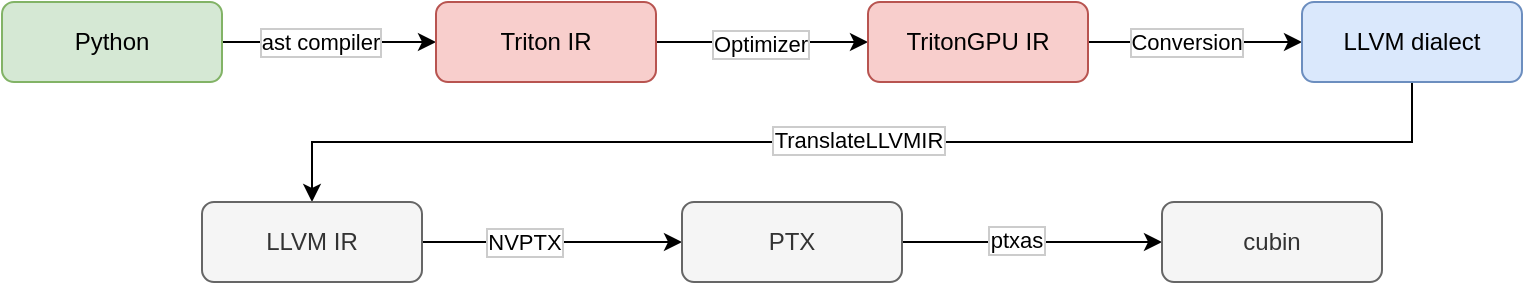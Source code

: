 <mxfile version="20.5.3" type="github">
  <diagram id="nCMCtI_0fGmXLX7nTU4V" name="第 1 页">
    <mxGraphModel dx="926" dy="752" grid="1" gridSize="10" guides="1" tooltips="1" connect="1" arrows="1" fold="1" page="1" pageScale="1" pageWidth="827" pageHeight="1169" math="0" shadow="0">
      <root>
        <mxCell id="0" />
        <mxCell id="1" parent="0" />
        <mxCell id="FMdcrydQJysGpQUzG1MX-5" value="" style="edgeStyle=orthogonalEdgeStyle;rounded=0;orthogonalLoop=1;jettySize=auto;html=1;" edge="1" parent="1" source="_bKhbQ4zFmAfNgiu8Np8-1" target="_bKhbQ4zFmAfNgiu8Np8-2">
          <mxGeometry relative="1" as="geometry" />
        </mxCell>
        <mxCell id="FMdcrydQJysGpQUzG1MX-26" value="ast compiler" style="edgeLabel;html=1;align=center;verticalAlign=middle;resizable=0;points=[];labelBorderColor=#CCCCCC;" vertex="1" connectable="0" parent="FMdcrydQJysGpQUzG1MX-5">
          <mxGeometry x="-0.14" relative="1" as="geometry">
            <mxPoint x="3" as="offset" />
          </mxGeometry>
        </mxCell>
        <mxCell id="_bKhbQ4zFmAfNgiu8Np8-1" value="Python" style="rounded=1;whiteSpace=wrap;html=1;fillColor=#d5e8d4;strokeColor=#82b366;" parent="1" vertex="1">
          <mxGeometry x="10" y="130" width="110" height="40" as="geometry" />
        </mxCell>
        <mxCell id="FMdcrydQJysGpQUzG1MX-6" value="" style="edgeStyle=orthogonalEdgeStyle;rounded=0;orthogonalLoop=1;jettySize=auto;html=1;" edge="1" parent="1" source="_bKhbQ4zFmAfNgiu8Np8-2" target="_bKhbQ4zFmAfNgiu8Np8-3">
          <mxGeometry relative="1" as="geometry" />
        </mxCell>
        <mxCell id="FMdcrydQJysGpQUzG1MX-27" value="Optimizer" style="edgeLabel;html=1;align=center;verticalAlign=middle;resizable=0;points=[];labelBorderColor=#CCCCCC;" vertex="1" connectable="0" parent="FMdcrydQJysGpQUzG1MX-6">
          <mxGeometry x="-0.019" y="-1" relative="1" as="geometry">
            <mxPoint as="offset" />
          </mxGeometry>
        </mxCell>
        <mxCell id="_bKhbQ4zFmAfNgiu8Np8-2" value="Triton IR" style="rounded=1;whiteSpace=wrap;html=1;fillColor=#f8cecc;strokeColor=#b85450;" parent="1" vertex="1">
          <mxGeometry x="227" y="130" width="110" height="40" as="geometry" />
        </mxCell>
        <mxCell id="FMdcrydQJysGpQUzG1MX-7" value="" style="edgeStyle=orthogonalEdgeStyle;rounded=0;orthogonalLoop=1;jettySize=auto;html=1;" edge="1" parent="1" source="_bKhbQ4zFmAfNgiu8Np8-3" target="Wp2HzmDEKK12YRUkGRcB-1">
          <mxGeometry relative="1" as="geometry" />
        </mxCell>
        <mxCell id="FMdcrydQJysGpQUzG1MX-28" value="Conversion" style="edgeLabel;html=1;align=center;verticalAlign=middle;resizable=0;points=[];labelBorderColor=#CCCCCC;" vertex="1" connectable="0" parent="FMdcrydQJysGpQUzG1MX-7">
          <mxGeometry x="-0.084" relative="1" as="geometry">
            <mxPoint as="offset" />
          </mxGeometry>
        </mxCell>
        <mxCell id="_bKhbQ4zFmAfNgiu8Np8-3" value="TritonGPU IR" style="rounded=1;whiteSpace=wrap;html=1;fillColor=#f8cecc;strokeColor=#b85450;" parent="1" vertex="1">
          <mxGeometry x="443" y="130" width="110" height="40" as="geometry" />
        </mxCell>
        <mxCell id="FMdcrydQJysGpQUzG1MX-8" style="edgeStyle=orthogonalEdgeStyle;rounded=0;orthogonalLoop=1;jettySize=auto;html=1;exitX=0.5;exitY=1;exitDx=0;exitDy=0;entryX=0.5;entryY=0;entryDx=0;entryDy=0;" edge="1" parent="1" source="Wp2HzmDEKK12YRUkGRcB-1" target="Wp2HzmDEKK12YRUkGRcB-2">
          <mxGeometry relative="1" as="geometry" />
        </mxCell>
        <mxCell id="FMdcrydQJysGpQUzG1MX-29" value="TranslateLLVMIR" style="edgeLabel;html=1;align=center;verticalAlign=middle;resizable=0;points=[];labelBorderColor=#CCCCCC;" vertex="1" connectable="0" parent="FMdcrydQJysGpQUzG1MX-8">
          <mxGeometry x="0.007" y="-1" relative="1" as="geometry">
            <mxPoint as="offset" />
          </mxGeometry>
        </mxCell>
        <mxCell id="Wp2HzmDEKK12YRUkGRcB-1" value="LLVM dialect" style="rounded=1;whiteSpace=wrap;html=1;fillColor=#dae8fc;strokeColor=#6c8ebf;" parent="1" vertex="1">
          <mxGeometry x="660" y="130" width="110" height="40" as="geometry" />
        </mxCell>
        <mxCell id="FMdcrydQJysGpQUzG1MX-9" value="" style="edgeStyle=orthogonalEdgeStyle;rounded=0;orthogonalLoop=1;jettySize=auto;html=1;" edge="1" parent="1" source="Wp2HzmDEKK12YRUkGRcB-2" target="Wp2HzmDEKK12YRUkGRcB-3">
          <mxGeometry relative="1" as="geometry" />
        </mxCell>
        <mxCell id="FMdcrydQJysGpQUzG1MX-30" value="NVPTX" style="edgeLabel;html=1;align=center;verticalAlign=middle;resizable=0;points=[];labelBorderColor=#CCCCCC;" vertex="1" connectable="0" parent="FMdcrydQJysGpQUzG1MX-9">
          <mxGeometry x="-0.215" relative="1" as="geometry">
            <mxPoint as="offset" />
          </mxGeometry>
        </mxCell>
        <mxCell id="Wp2HzmDEKK12YRUkGRcB-2" value="LLVM IR" style="rounded=1;whiteSpace=wrap;html=1;fillColor=#f5f5f5;fontColor=#333333;strokeColor=#666666;" parent="1" vertex="1">
          <mxGeometry x="110" y="230" width="110" height="40" as="geometry" />
        </mxCell>
        <mxCell id="FMdcrydQJysGpQUzG1MX-10" value="" style="edgeStyle=orthogonalEdgeStyle;rounded=0;orthogonalLoop=1;jettySize=auto;html=1;" edge="1" parent="1" source="Wp2HzmDEKK12YRUkGRcB-3" target="Wp2HzmDEKK12YRUkGRcB-4">
          <mxGeometry relative="1" as="geometry" />
        </mxCell>
        <mxCell id="FMdcrydQJysGpQUzG1MX-31" value="ptxas" style="edgeLabel;html=1;align=center;verticalAlign=middle;resizable=0;points=[];labelBorderColor=#CCCCCC;" vertex="1" connectable="0" parent="FMdcrydQJysGpQUzG1MX-10">
          <mxGeometry x="-0.123" y="1" relative="1" as="geometry">
            <mxPoint as="offset" />
          </mxGeometry>
        </mxCell>
        <mxCell id="Wp2HzmDEKK12YRUkGRcB-3" value="PTX" style="rounded=1;whiteSpace=wrap;html=1;fillColor=#f5f5f5;fontColor=#333333;strokeColor=#666666;" parent="1" vertex="1">
          <mxGeometry x="350" y="230" width="110" height="40" as="geometry" />
        </mxCell>
        <mxCell id="Wp2HzmDEKK12YRUkGRcB-4" value="cubin" style="rounded=1;whiteSpace=wrap;html=1;fillColor=#f5f5f5;fontColor=#333333;strokeColor=#666666;" parent="1" vertex="1">
          <mxGeometry x="590" y="230" width="110" height="40" as="geometry" />
        </mxCell>
      </root>
    </mxGraphModel>
  </diagram>
</mxfile>
